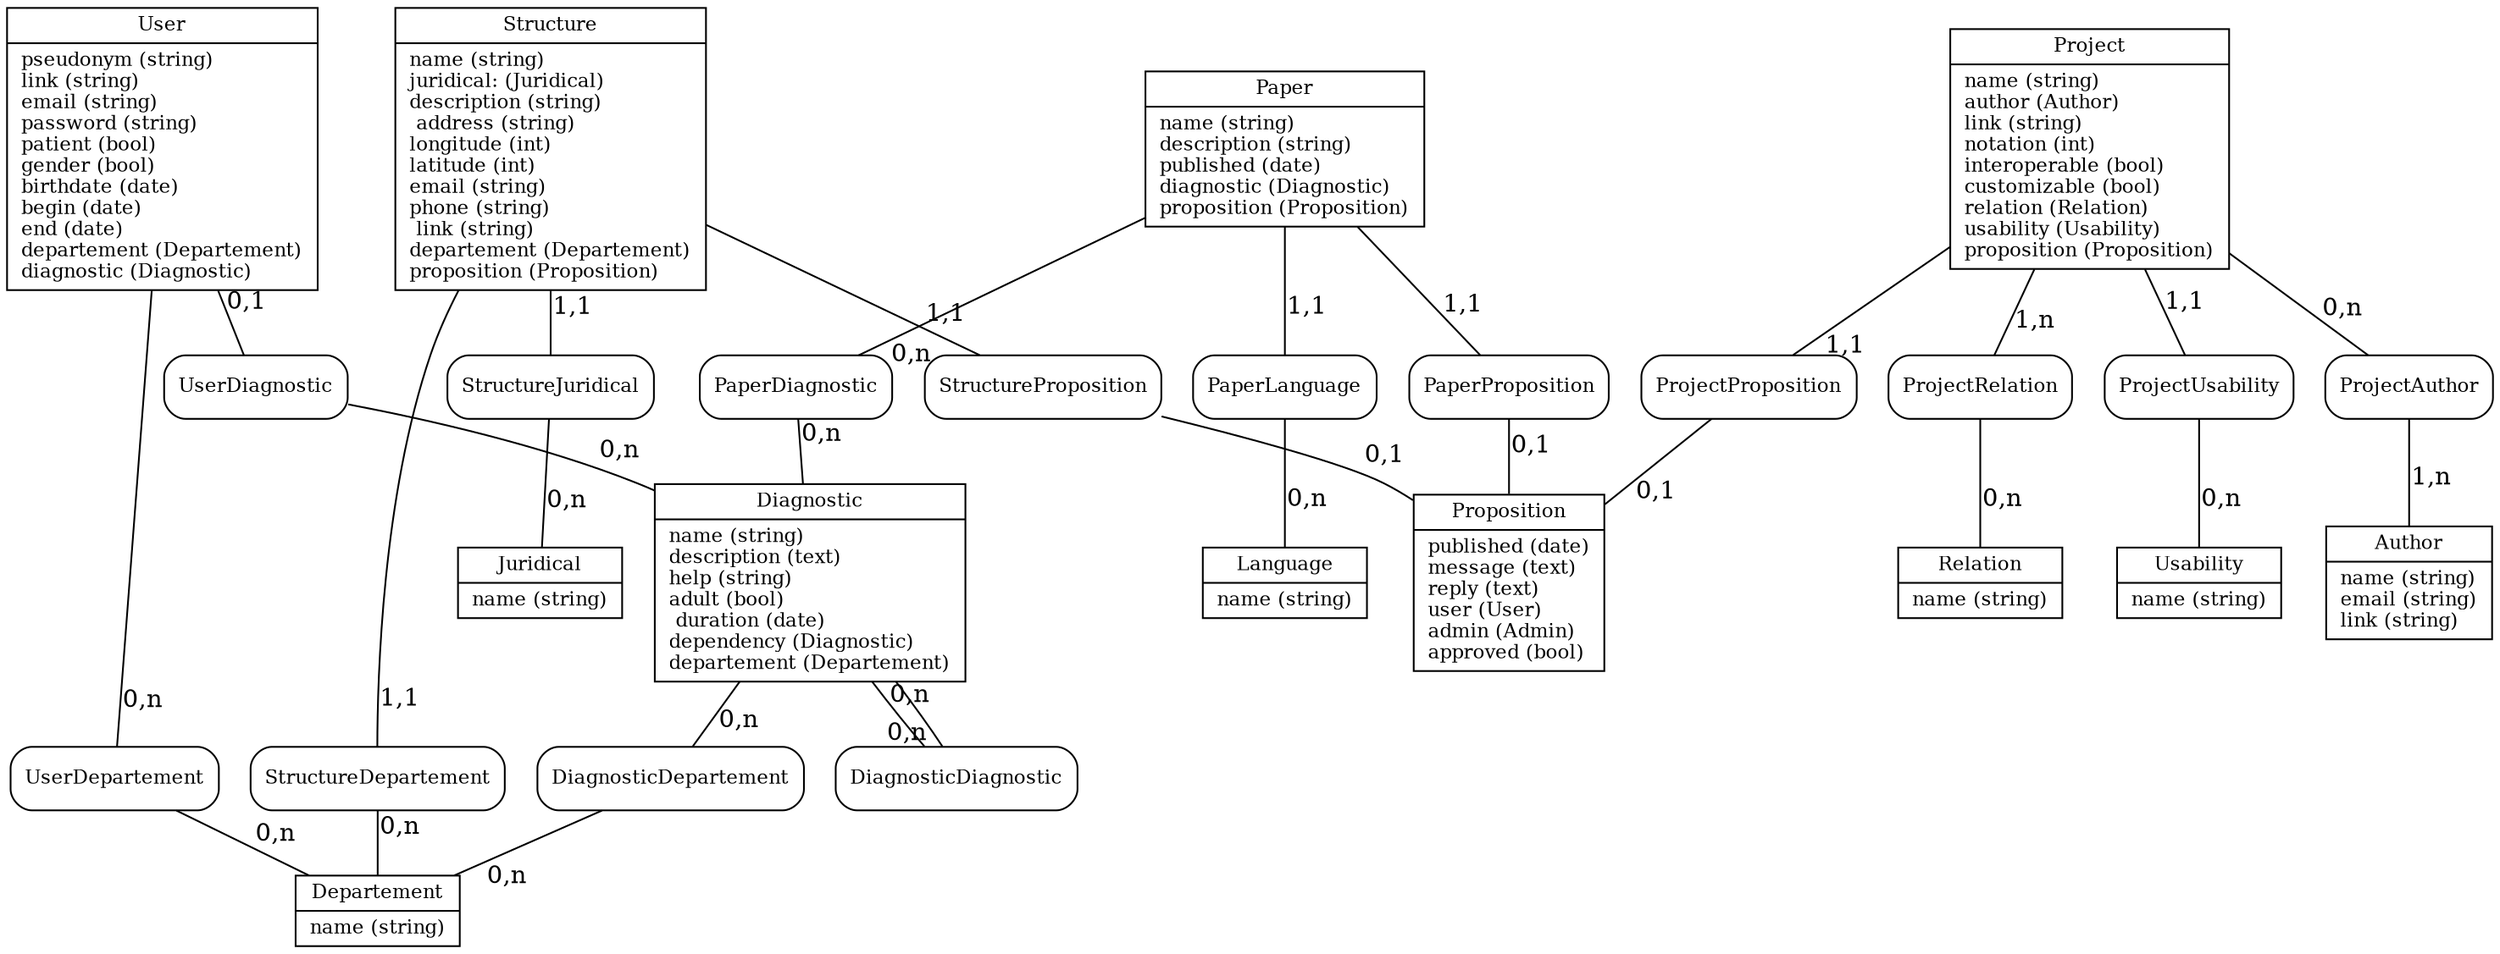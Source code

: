 graph siteRef {
  //! `dot -Tpng > mcd.png mcd.dot`

	splines = true;
	overlap = scalexy;
	node [fontsize = 11];

	/// Table

	nodeTablePaper [label = "{
		Paper
			|
				name (string)\l
				description (string)\l
				published (date)\l
				diagnostic (Diagnostic)\l
				proposition (Proposition)\l
	}", shape=record];

	nodeTableStructure [label = "{
		Structure
		  |
				name (string)\l
				juridical: (Juridical)\l
				description (string)\l
                                address (string)\l
				longitude (int)\l
				latitude (int)\l
				email (string)\l
				phone (string)\l
                                link (string)\l
				departement (Departement)\l
				proposition (Proposition)\l
	}", shape=record];

	nodeTableJuridical [label = "{
		Juridical
		  |
				name (string)\l
	}", shape=record];

	nodeTableDepartement [label = "{
		Departement
		  |
				name (string)\l
	}", shape=record];

	nodeTableProject [label = "{
		Project
		  |
				name (string)\l
				author (Author)\l
				link (string)\l
				notation (int)\l
				interoperable (bool)\l
				customizable (bool)\l
				relation (Relation)\l
				usability (Usability)\l
				proposition (Proposition)\l
	}", shape=record];

	nodeTableAuthor [label = "{
		Author
			|
				name (string)\l
				email (string)\l
				link (string)\l
	}", shape=record];

	nodeTableRelation [label = "{
		Relation
			|
				name (string)\l
	}", shape=record];

	nodeTableUsability [label = "{
		Usability
			|
				name (string)\l
	}", shape=record];

	nodeTableProposition [label = "{
		Proposition
			|
				published (date)\l
				message (text)\l
				reply (text)\l
				user (User)\l
				admin (Admin)\l
				approved (bool)\l
	}", shape=record];

	nodeTableDiagnostic [label = "{
		Diagnostic
			|
				name (string)\l
				description (text)\l
				help (string)\l
				adult (bool)\l
                                duration (date)\l
				dependency (Diagnostic)\l
				departement (Departement)\l
	}", shape=record];

	nodeTableUser [label = "{
		User
			|
				pseudonym (string)\l
				link (string)\l
				email (string)\l
				password (string)\l
				patient (bool)\l
				gender (bool)\l
				birthdate (date)\l
				begin (date)\l
				end (date)\l
				departement (Departement)\l
				diagnostic (Diagnostic)\l
	}", shape=record];

	nodeTableLanguage [label = "{
		Language
			|
				name (string)\l
	}", shape=record];

	/// Relation

	nodeRelationPaperDiagnostic [label = "{PaperDiagnostic}", shape = Mrecord];
	nodeRelationPaperProposition [label = "{PaperProposition}", shape = Mrecord];
	nodeRelationStructureJuridical [label = "{StructureJuridical}", shape = Mrecord];
	nodeRelationStructureDepartement [label = "{StructureDepartement}", shape = Mrecord];
	nodeRelationStructureProposition [label = "{StructureProposition}", shape = Mrecord];
	nodeRelationProjectRelation [label = "{ProjectRelation}", shape = Mrecord];
	nodeRelationProjectUsability [label = "{ProjectUsability}", shape = Mrecord];
	nodeRelationProjectProposition [label = "{ProjectProposition}", shape = Mrecord];
	nodeRelationProjectAuthor [label = "{ProjectAuthor}", shape = Mrecord];
	nodeRelationDiagnosticDiagnostic [label = "{DiagnosticDiagnostic}", shape = Mrecord];
	nodeRelationDiagnosticDepartement [label = "{DiagnosticDepartement}", shape = Mrecord];
	nodeRelationUserDepartement [label = "{UserDepartement}", shape = Mrecord];
	nodeRelationUserDiagnostic [label = "{UserDiagnostic}", shape = Mrecord];
	nodeRelationPaperLanguage [label = "{PaperLanguage}", shape = Mrecord];

	/// Cardinality

	nodeTablePaper -- nodeRelationPaperDiagnostic [headlabel = "0,n", labeldistance = 3];
	nodeRelationPaperDiagnostic -- nodeTableDiagnostic [headlabel = "0,n", labeldistance = 3];
	nodeTablePaper -- nodeRelationPaperProposition [headlabel = "1,1", labeldistance = 3];
	nodeRelationPaperProposition -- nodeTableProposition [headlabel = "0,1", labeldistance = 3]
	nodeTablePaper -- nodeRelationPaperLanguage [headlabel = "1,1", labeldistance = 3];
	nodeRelationPaperLanguage -- nodeTableLanguage [headlabel = "0,n", labeldistance = 3]
	nodeTableStructure -- nodeRelationStructureJuridical [headlabel = "1,1", labeldistance = 3];
	nodeRelationStructureJuridical -- nodeTableJuridical [headlabel = "0,n", labeldistance = 3];
	nodeTableStructure -- nodeRelationStructureDepartement [headlabel = "1,1", labeldistance = 3];
	nodeRelationStructureDepartement -- nodeTableDepartement [headlabel = "0,n", labeldistance = 3];
	nodeTableStructure -- nodeRelationStructureProposition [headlabel = "1,1", labeldistance = 3];
	nodeRelationStructureProposition -- nodeTableProposition [headlabel = "0,1", labeldistance = 3];
	nodeTableProject -- nodeRelationProjectRelation [headlabel = "1,n", labeldistance = 3];
	nodeRelationProjectRelation -- nodeTableRelation [headlabel = "0,n", labeldistance = 3];
	nodeTableProject -- nodeRelationProjectUsability [headlabel = "1,1", labeldistance = 3];
	nodeRelationProjectUsability -- nodeTableUsability [headlabel = "0,n", labeldistance = 3];
	nodeTableProject -- nodeRelationProjectProposition [headlabel = "1,1", labeldistance = 3];
	nodeRelationProjectProposition -- nodeTableProposition [headlabel = "0,1", labeldistance = 3];
	nodeTableProject -- nodeRelationProjectAuthor [headlabel = "0,n", labeldistance = 3];
	nodeRelationProjectAuthor -- nodeTableAuthor [headlabel = "1,n", labeldistance = 3];
	nodeTableDiagnostic -- nodeRelationDiagnosticDiagnostic [headlabel = "0,n", labeldistance = 3];
	nodeRelationDiagnosticDiagnostic -- nodeTableDiagnostic [headlabel = "0,n", labeldistance = 3];
	nodeTableDiagnostic -- nodeRelationDiagnosticDepartement [headlabel = "0,n", labeldistance = 3];
	nodeRelationDiagnosticDepartement -- nodeTableDepartement [headlabel = "0,n", labeldistance = 3];
	nodeTableUser -- nodeRelationUserDepartement [headlabel = "0,n", labeldistance = 3];
	nodeRelationUserDepartement -- nodeTableDepartement [headlabel = "0,n", labeldistance = 3];
	nodeTableUser -- nodeRelationUserDiagnostic [headlabel = "0,1", labeldistance = 3];
	nodeRelationUserDiagnostic -- nodeTableDiagnostic [headlabel = "0,n", labeldistance = 3];
}
